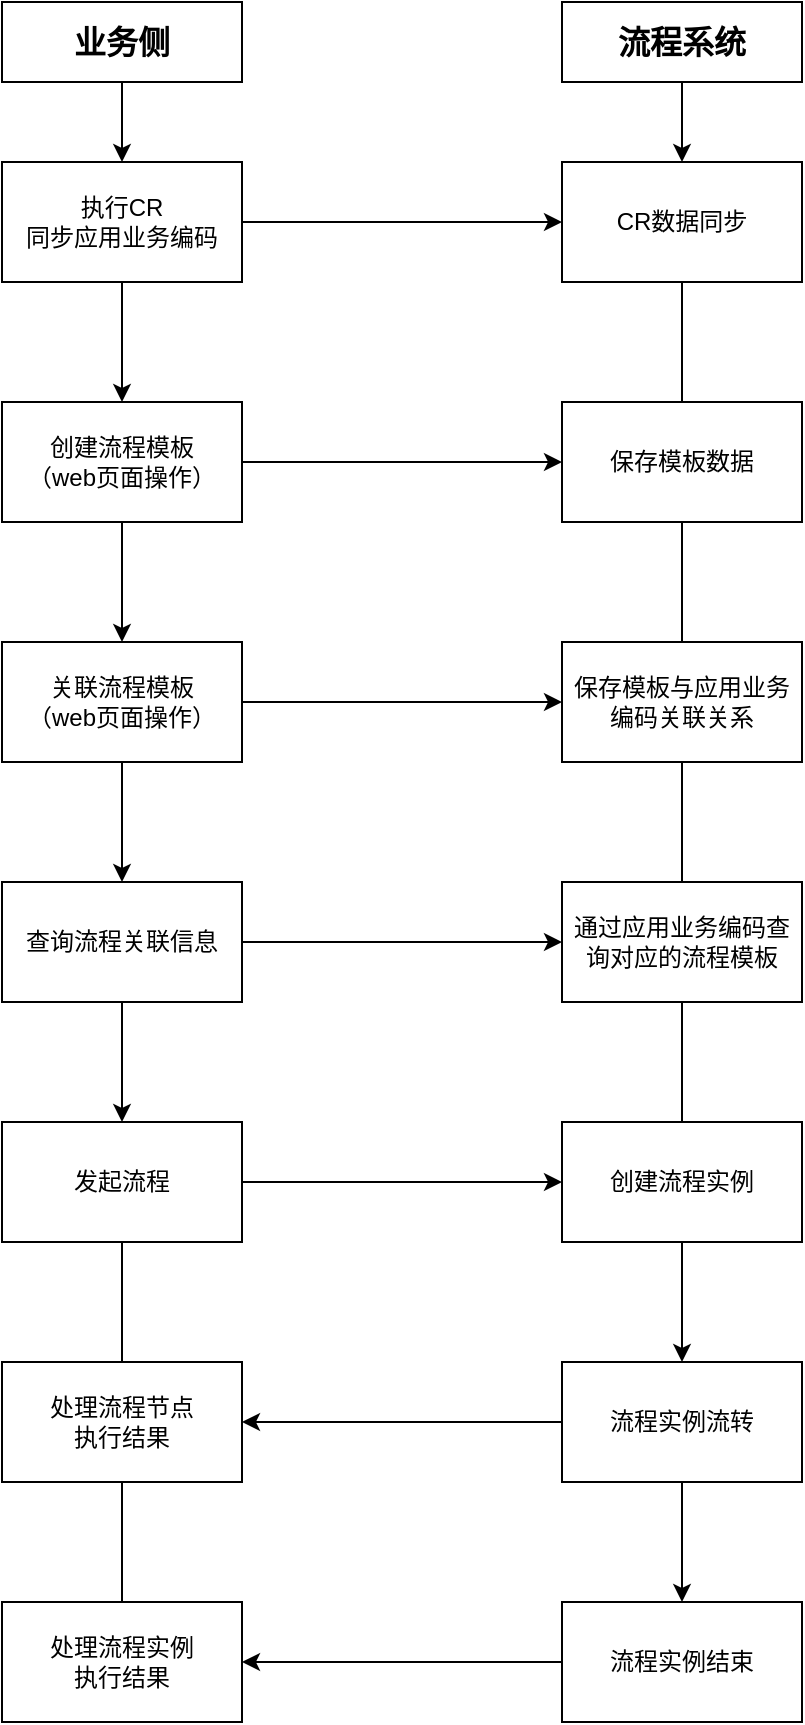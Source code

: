 <mxfile version="21.7.2" type="github">
  <diagram name="第 1 页" id="KGWar2KIulV7T_1w6ft4">
    <mxGraphModel dx="1434" dy="788" grid="1" gridSize="10" guides="1" tooltips="1" connect="1" arrows="1" fold="1" page="1" pageScale="1" pageWidth="827" pageHeight="1169" math="0" shadow="0">
      <root>
        <mxCell id="0" />
        <mxCell id="1" parent="0" />
        <mxCell id="37M0eXva6EufgzzpLfaK-27" style="edgeStyle=orthogonalEdgeStyle;rounded=0;orthogonalLoop=1;jettySize=auto;html=1;exitX=1;exitY=0.5;exitDx=0;exitDy=0;" edge="1" parent="1" source="37M0eXva6EufgzzpLfaK-1" target="37M0eXva6EufgzzpLfaK-26">
          <mxGeometry relative="1" as="geometry" />
        </mxCell>
        <mxCell id="37M0eXva6EufgzzpLfaK-30" style="edgeStyle=orthogonalEdgeStyle;rounded=0;orthogonalLoop=1;jettySize=auto;html=1;exitX=0.5;exitY=1;exitDx=0;exitDy=0;entryX=0.5;entryY=0;entryDx=0;entryDy=0;" edge="1" parent="1" source="37M0eXva6EufgzzpLfaK-1">
          <mxGeometry relative="1" as="geometry">
            <mxPoint x="300" y="240" as="targetPoint" />
          </mxGeometry>
        </mxCell>
        <mxCell id="37M0eXva6EufgzzpLfaK-1" value="执行CR&lt;br&gt;同步应用业务编码" style="rounded=0;whiteSpace=wrap;html=1;" vertex="1" parent="1">
          <mxGeometry x="240" y="120" width="120" height="60" as="geometry" />
        </mxCell>
        <mxCell id="37M0eXva6EufgzzpLfaK-38" style="edgeStyle=orthogonalEdgeStyle;rounded=0;orthogonalLoop=1;jettySize=auto;html=1;exitX=0.5;exitY=1;exitDx=0;exitDy=0;endArrow=none;endFill=0;" edge="1" parent="1" source="37M0eXva6EufgzzpLfaK-3" target="37M0eXva6EufgzzpLfaK-4">
          <mxGeometry relative="1" as="geometry" />
        </mxCell>
        <mxCell id="37M0eXva6EufgzzpLfaK-54" style="edgeStyle=orthogonalEdgeStyle;rounded=0;orthogonalLoop=1;jettySize=auto;html=1;exitX=1;exitY=0.5;exitDx=0;exitDy=0;entryX=0;entryY=0.5;entryDx=0;entryDy=0;" edge="1" parent="1" source="37M0eXva6EufgzzpLfaK-3" target="37M0eXva6EufgzzpLfaK-51">
          <mxGeometry relative="1" as="geometry" />
        </mxCell>
        <mxCell id="37M0eXva6EufgzzpLfaK-3" value="发起流程" style="rounded=0;whiteSpace=wrap;html=1;" vertex="1" parent="1">
          <mxGeometry x="240" y="600" width="120" height="60" as="geometry" />
        </mxCell>
        <mxCell id="37M0eXva6EufgzzpLfaK-63" style="edgeStyle=orthogonalEdgeStyle;rounded=0;orthogonalLoop=1;jettySize=auto;html=1;exitX=0.5;exitY=1;exitDx=0;exitDy=0;entryX=0.5;entryY=0;entryDx=0;entryDy=0;endArrow=none;endFill=0;" edge="1" parent="1" source="37M0eXva6EufgzzpLfaK-4" target="37M0eXva6EufgzzpLfaK-60">
          <mxGeometry relative="1" as="geometry" />
        </mxCell>
        <mxCell id="37M0eXva6EufgzzpLfaK-4" value="处理流程节点&lt;br&gt;执行结果" style="rounded=0;whiteSpace=wrap;html=1;" vertex="1" parent="1">
          <mxGeometry x="240" y="720" width="120" height="60" as="geometry" />
        </mxCell>
        <mxCell id="37M0eXva6EufgzzpLfaK-28" style="edgeStyle=orthogonalEdgeStyle;rounded=0;orthogonalLoop=1;jettySize=auto;html=1;exitX=0.5;exitY=1;exitDx=0;exitDy=0;entryX=0.5;entryY=0;entryDx=0;entryDy=0;" edge="1" parent="1" source="37M0eXva6EufgzzpLfaK-24" target="37M0eXva6EufgzzpLfaK-1">
          <mxGeometry relative="1" as="geometry" />
        </mxCell>
        <mxCell id="37M0eXva6EufgzzpLfaK-24" value="业务侧" style="rounded=0;whiteSpace=wrap;html=1;fontStyle=1;fontSize=16;" vertex="1" parent="1">
          <mxGeometry x="240" y="40" width="120" height="40" as="geometry" />
        </mxCell>
        <mxCell id="37M0eXva6EufgzzpLfaK-46" style="edgeStyle=orthogonalEdgeStyle;rounded=0;orthogonalLoop=1;jettySize=auto;html=1;exitX=0.5;exitY=1;exitDx=0;exitDy=0;" edge="1" parent="1" source="37M0eXva6EufgzzpLfaK-25" target="37M0eXva6EufgzzpLfaK-26">
          <mxGeometry relative="1" as="geometry" />
        </mxCell>
        <mxCell id="37M0eXva6EufgzzpLfaK-25" value="流程系统" style="rounded=0;whiteSpace=wrap;html=1;fontStyle=1;fontSize=16;" vertex="1" parent="1">
          <mxGeometry x="520" y="40" width="120" height="40" as="geometry" />
        </mxCell>
        <mxCell id="37M0eXva6EufgzzpLfaK-48" style="edgeStyle=orthogonalEdgeStyle;rounded=0;orthogonalLoop=1;jettySize=auto;html=1;exitX=0.5;exitY=1;exitDx=0;exitDy=0;entryX=0.5;entryY=0;entryDx=0;entryDy=0;endArrow=none;endFill=0;" edge="1" parent="1" source="37M0eXva6EufgzzpLfaK-26" target="37M0eXva6EufgzzpLfaK-40">
          <mxGeometry relative="1" as="geometry" />
        </mxCell>
        <mxCell id="37M0eXva6EufgzzpLfaK-26" value="CR数据同步" style="rounded=0;whiteSpace=wrap;html=1;" vertex="1" parent="1">
          <mxGeometry x="520" y="120" width="120" height="60" as="geometry" />
        </mxCell>
        <mxCell id="37M0eXva6EufgzzpLfaK-36" style="edgeStyle=orthogonalEdgeStyle;rounded=0;orthogonalLoop=1;jettySize=auto;html=1;exitX=0.5;exitY=1;exitDx=0;exitDy=0;entryX=0.5;entryY=0;entryDx=0;entryDy=0;" edge="1" parent="1" source="37M0eXva6EufgzzpLfaK-32" target="37M0eXva6EufgzzpLfaK-33">
          <mxGeometry relative="1" as="geometry" />
        </mxCell>
        <mxCell id="37M0eXva6EufgzzpLfaK-42" style="edgeStyle=orthogonalEdgeStyle;rounded=0;orthogonalLoop=1;jettySize=auto;html=1;exitX=1;exitY=0.5;exitDx=0;exitDy=0;entryX=0;entryY=0.5;entryDx=0;entryDy=0;" edge="1" parent="1" source="37M0eXva6EufgzzpLfaK-32" target="37M0eXva6EufgzzpLfaK-40">
          <mxGeometry relative="1" as="geometry" />
        </mxCell>
        <mxCell id="37M0eXva6EufgzzpLfaK-32" value="创建流程模板&lt;br&gt;（web页面操作）" style="rounded=0;whiteSpace=wrap;html=1;" vertex="1" parent="1">
          <mxGeometry x="240" y="240" width="120" height="60" as="geometry" />
        </mxCell>
        <mxCell id="37M0eXva6EufgzzpLfaK-37" style="edgeStyle=orthogonalEdgeStyle;rounded=0;orthogonalLoop=1;jettySize=auto;html=1;exitX=0.5;exitY=1;exitDx=0;exitDy=0;" edge="1" parent="1" source="37M0eXva6EufgzzpLfaK-33" target="37M0eXva6EufgzzpLfaK-34">
          <mxGeometry relative="1" as="geometry" />
        </mxCell>
        <mxCell id="37M0eXva6EufgzzpLfaK-43" style="edgeStyle=orthogonalEdgeStyle;rounded=0;orthogonalLoop=1;jettySize=auto;html=1;exitX=1;exitY=0.5;exitDx=0;exitDy=0;" edge="1" parent="1" source="37M0eXva6EufgzzpLfaK-33" target="37M0eXva6EufgzzpLfaK-41">
          <mxGeometry relative="1" as="geometry" />
        </mxCell>
        <mxCell id="37M0eXva6EufgzzpLfaK-33" value="关联流程模板&lt;br&gt;（web页面操作）" style="rounded=0;whiteSpace=wrap;html=1;" vertex="1" parent="1">
          <mxGeometry x="240" y="360" width="120" height="60" as="geometry" />
        </mxCell>
        <mxCell id="37M0eXva6EufgzzpLfaK-35" style="edgeStyle=orthogonalEdgeStyle;rounded=0;orthogonalLoop=1;jettySize=auto;html=1;exitX=0.5;exitY=1;exitDx=0;exitDy=0;entryX=0.5;entryY=0;entryDx=0;entryDy=0;" edge="1" parent="1" source="37M0eXva6EufgzzpLfaK-34" target="37M0eXva6EufgzzpLfaK-3">
          <mxGeometry relative="1" as="geometry" />
        </mxCell>
        <mxCell id="37M0eXva6EufgzzpLfaK-55" style="edgeStyle=orthogonalEdgeStyle;rounded=0;orthogonalLoop=1;jettySize=auto;html=1;exitX=1;exitY=0.5;exitDx=0;exitDy=0;entryX=0;entryY=0.5;entryDx=0;entryDy=0;" edge="1" parent="1" source="37M0eXva6EufgzzpLfaK-34" target="37M0eXva6EufgzzpLfaK-50">
          <mxGeometry relative="1" as="geometry" />
        </mxCell>
        <mxCell id="37M0eXva6EufgzzpLfaK-34" value="查询流程关联信息" style="rounded=0;whiteSpace=wrap;html=1;" vertex="1" parent="1">
          <mxGeometry x="240" y="480" width="120" height="60" as="geometry" />
        </mxCell>
        <mxCell id="37M0eXva6EufgzzpLfaK-49" style="edgeStyle=orthogonalEdgeStyle;rounded=0;orthogonalLoop=1;jettySize=auto;html=1;exitX=0.5;exitY=1;exitDx=0;exitDy=0;entryX=0.5;entryY=0;entryDx=0;entryDy=0;endArrow=none;endFill=0;" edge="1" parent="1" source="37M0eXva6EufgzzpLfaK-40" target="37M0eXva6EufgzzpLfaK-41">
          <mxGeometry relative="1" as="geometry" />
        </mxCell>
        <mxCell id="37M0eXva6EufgzzpLfaK-40" value="保存模板数据" style="rounded=0;whiteSpace=wrap;html=1;" vertex="1" parent="1">
          <mxGeometry x="520" y="240" width="120" height="60" as="geometry" />
        </mxCell>
        <mxCell id="37M0eXva6EufgzzpLfaK-56" style="edgeStyle=orthogonalEdgeStyle;rounded=0;orthogonalLoop=1;jettySize=auto;html=1;exitX=0.5;exitY=1;exitDx=0;exitDy=0;entryX=0.5;entryY=0;entryDx=0;entryDy=0;endArrow=none;endFill=0;" edge="1" parent="1" source="37M0eXva6EufgzzpLfaK-41" target="37M0eXva6EufgzzpLfaK-50">
          <mxGeometry relative="1" as="geometry" />
        </mxCell>
        <mxCell id="37M0eXva6EufgzzpLfaK-41" value="保存模板与应用业务编码关联关系" style="rounded=0;whiteSpace=wrap;html=1;" vertex="1" parent="1">
          <mxGeometry x="520" y="360" width="120" height="60" as="geometry" />
        </mxCell>
        <mxCell id="37M0eXva6EufgzzpLfaK-57" style="edgeStyle=orthogonalEdgeStyle;rounded=0;orthogonalLoop=1;jettySize=auto;html=1;exitX=0.5;exitY=1;exitDx=0;exitDy=0;endArrow=none;endFill=0;" edge="1" parent="1" source="37M0eXva6EufgzzpLfaK-50" target="37M0eXva6EufgzzpLfaK-51">
          <mxGeometry relative="1" as="geometry" />
        </mxCell>
        <mxCell id="37M0eXva6EufgzzpLfaK-50" value="通过应用业务编码查询对应的流程模板" style="rounded=0;whiteSpace=wrap;html=1;" vertex="1" parent="1">
          <mxGeometry x="520" y="480" width="120" height="60" as="geometry" />
        </mxCell>
        <mxCell id="37M0eXva6EufgzzpLfaK-58" style="edgeStyle=orthogonalEdgeStyle;rounded=0;orthogonalLoop=1;jettySize=auto;html=1;exitX=0.5;exitY=1;exitDx=0;exitDy=0;" edge="1" parent="1" source="37M0eXva6EufgzzpLfaK-51" target="37M0eXva6EufgzzpLfaK-52">
          <mxGeometry relative="1" as="geometry" />
        </mxCell>
        <mxCell id="37M0eXva6EufgzzpLfaK-51" value="创建流程实例" style="rounded=0;whiteSpace=wrap;html=1;" vertex="1" parent="1">
          <mxGeometry x="520" y="600" width="120" height="60" as="geometry" />
        </mxCell>
        <mxCell id="37M0eXva6EufgzzpLfaK-53" style="edgeStyle=orthogonalEdgeStyle;rounded=0;orthogonalLoop=1;jettySize=auto;html=1;exitX=0;exitY=0.5;exitDx=0;exitDy=0;" edge="1" parent="1" source="37M0eXva6EufgzzpLfaK-52" target="37M0eXva6EufgzzpLfaK-4">
          <mxGeometry relative="1" as="geometry" />
        </mxCell>
        <mxCell id="37M0eXva6EufgzzpLfaK-61" style="edgeStyle=orthogonalEdgeStyle;rounded=0;orthogonalLoop=1;jettySize=auto;html=1;exitX=0.5;exitY=1;exitDx=0;exitDy=0;" edge="1" parent="1" source="37M0eXva6EufgzzpLfaK-52" target="37M0eXva6EufgzzpLfaK-59">
          <mxGeometry relative="1" as="geometry" />
        </mxCell>
        <mxCell id="37M0eXva6EufgzzpLfaK-52" value="流程实例流转" style="rounded=0;whiteSpace=wrap;html=1;" vertex="1" parent="1">
          <mxGeometry x="520" y="720" width="120" height="60" as="geometry" />
        </mxCell>
        <mxCell id="37M0eXva6EufgzzpLfaK-62" style="edgeStyle=orthogonalEdgeStyle;rounded=0;orthogonalLoop=1;jettySize=auto;html=1;exitX=0;exitY=0.5;exitDx=0;exitDy=0;entryX=1;entryY=0.5;entryDx=0;entryDy=0;" edge="1" parent="1" source="37M0eXva6EufgzzpLfaK-59" target="37M0eXva6EufgzzpLfaK-60">
          <mxGeometry relative="1" as="geometry" />
        </mxCell>
        <mxCell id="37M0eXva6EufgzzpLfaK-59" value="流程实例结束" style="rounded=0;whiteSpace=wrap;html=1;" vertex="1" parent="1">
          <mxGeometry x="520" y="840" width="120" height="60" as="geometry" />
        </mxCell>
        <mxCell id="37M0eXva6EufgzzpLfaK-60" value="处理流程实例&lt;br&gt;执行结果" style="rounded=0;whiteSpace=wrap;html=1;" vertex="1" parent="1">
          <mxGeometry x="240" y="840" width="120" height="60" as="geometry" />
        </mxCell>
      </root>
    </mxGraphModel>
  </diagram>
</mxfile>
